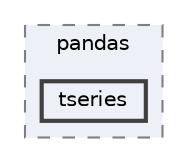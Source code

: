 digraph "/home/jam/Research/IRES-2025/dev/src/llm-scripts/testing/hypothesis-testing/hyp-env/lib/python3.12/site-packages/pandas/tseries"
{
 // LATEX_PDF_SIZE
  bgcolor="transparent";
  edge [fontname=Helvetica,fontsize=10,labelfontname=Helvetica,labelfontsize=10];
  node [fontname=Helvetica,fontsize=10,shape=box,height=0.2,width=0.4];
  compound=true
  subgraph clusterdir_5c0b22d2391c9e6a1f2a40dde4e8dc94 {
    graph [ bgcolor="#edf0f7", pencolor="grey50", label="pandas", fontname=Helvetica,fontsize=10 style="filled,dashed", URL="dir_5c0b22d2391c9e6a1f2a40dde4e8dc94.html",tooltip=""]
  dir_0758e30429a22b233ee22614c9a9c7a9 [label="tseries", fillcolor="#edf0f7", color="grey25", style="filled,bold", URL="dir_0758e30429a22b233ee22614c9a9c7a9.html",tooltip=""];
  }
}
